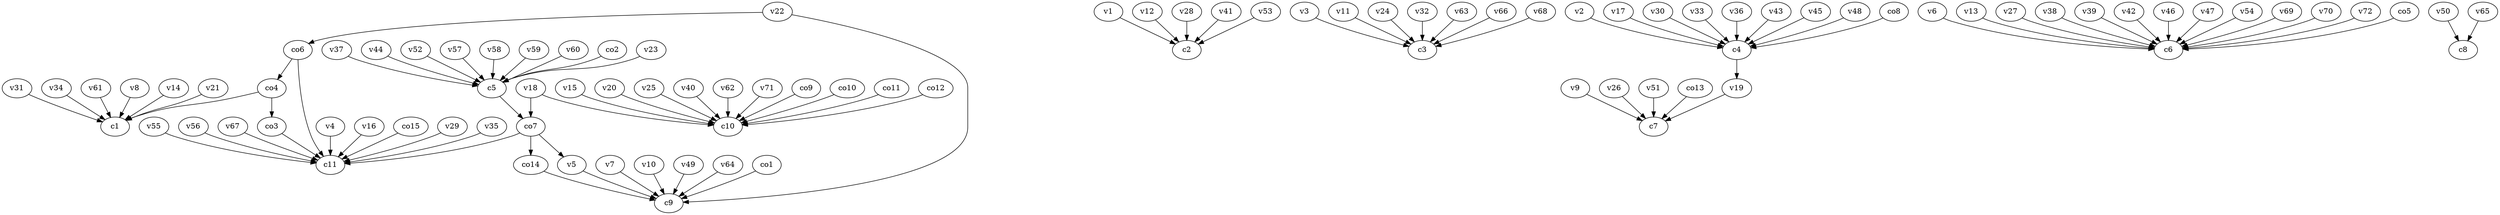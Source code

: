 strict digraph  {
c1;
c2;
c3;
c4;
c5;
c6;
c7;
c8;
c9;
c10;
c11;
v1;
v2;
v3;
v4;
v5;
v6;
v7;
v8;
v9;
v10;
v11;
v12;
v13;
v14;
v15;
v16;
v17;
v18;
v19;
v20;
v21;
v22;
v23;
v24;
v25;
v26;
v27;
v28;
v29;
v30;
v31;
v32;
v33;
v34;
v35;
v36;
v37;
v38;
v39;
v40;
v41;
v42;
v43;
v44;
v45;
v46;
v47;
v48;
v49;
v50;
v51;
v52;
v53;
v54;
v55;
v56;
v57;
v58;
v59;
v60;
v61;
v62;
v63;
v64;
v65;
v66;
v67;
v68;
v69;
v70;
v71;
v72;
co1;
co2;
co3;
co4;
co5;
co6;
co7;
co8;
co9;
co10;
co11;
co12;
co13;
co14;
co15;
c4 -> v19  [weight=1];
c5 -> co7  [weight=1];
v1 -> c2  [weight=1];
v2 -> c4  [weight=1];
v3 -> c3  [weight=1];
v4 -> c11  [weight=1];
v5 -> c9  [weight=1];
v6 -> c6  [weight=1];
v7 -> c9  [weight=1];
v8 -> c1  [weight=1];
v9 -> c7  [weight=1];
v10 -> c9  [weight=1];
v11 -> c3  [weight=1];
v12 -> c2  [weight=1];
v13 -> c6  [weight=1];
v14 -> c1  [weight=1];
v15 -> c10  [weight=1];
v16 -> c11  [weight=1];
v17 -> c4  [weight=1];
v18 -> c10  [weight=1];
v18 -> co7  [weight=1];
v19 -> c7  [weight=1];
v20 -> c10  [weight=1];
v21 -> c1  [weight=1];
v22 -> c9  [weight=1];
v22 -> co6  [weight=1];
v23 -> c5  [weight=1];
v24 -> c3  [weight=1];
v25 -> c10  [weight=1];
v26 -> c7  [weight=1];
v27 -> c6  [weight=1];
v28 -> c2  [weight=1];
v29 -> c11  [weight=1];
v30 -> c4  [weight=1];
v31 -> c1  [weight=1];
v32 -> c3  [weight=1];
v33 -> c4  [weight=1];
v34 -> c1  [weight=1];
v35 -> c11  [weight=1];
v36 -> c4  [weight=1];
v37 -> c5  [weight=1];
v38 -> c6  [weight=1];
v39 -> c6  [weight=1];
v40 -> c10  [weight=1];
v41 -> c2  [weight=1];
v42 -> c6  [weight=1];
v43 -> c4  [weight=1];
v44 -> c5  [weight=1];
v45 -> c4  [weight=1];
v46 -> c6  [weight=1];
v47 -> c6  [weight=1];
v48 -> c4  [weight=1];
v49 -> c9  [weight=1];
v50 -> c8  [weight=1];
v51 -> c7  [weight=1];
v52 -> c5  [weight=1];
v53 -> c2  [weight=1];
v54 -> c6  [weight=1];
v55 -> c11  [weight=1];
v56 -> c11  [weight=1];
v57 -> c5  [weight=1];
v58 -> c5  [weight=1];
v59 -> c5  [weight=1];
v60 -> c5  [weight=1];
v61 -> c1  [weight=1];
v62 -> c10  [weight=1];
v63 -> c3  [weight=1];
v64 -> c9  [weight=1];
v65 -> c8  [weight=1];
v66 -> c3  [weight=1];
v67 -> c11  [weight=1];
v68 -> c3  [weight=1];
v69 -> c6  [weight=1];
v70 -> c6  [weight=1];
v71 -> c10  [weight=1];
v72 -> c6  [weight=1];
co1 -> c9  [weight=1];
co2 -> c5  [weight=1];
co3 -> c11  [weight=1];
co4 -> c1  [weight=1];
co4 -> co3  [weight=1];
co5 -> c6  [weight=1];
co6 -> c11  [weight=1];
co6 -> co4  [weight=1];
co7 -> c11  [weight=1];
co7 -> co14  [weight=1];
co7 -> v5  [weight=1];
co8 -> c4  [weight=1];
co9 -> c10  [weight=1];
co10 -> c10  [weight=1];
co11 -> c10  [weight=1];
co12 -> c10  [weight=1];
co13 -> c7  [weight=1];
co14 -> c9  [weight=1];
co15 -> c11  [weight=1];
}
